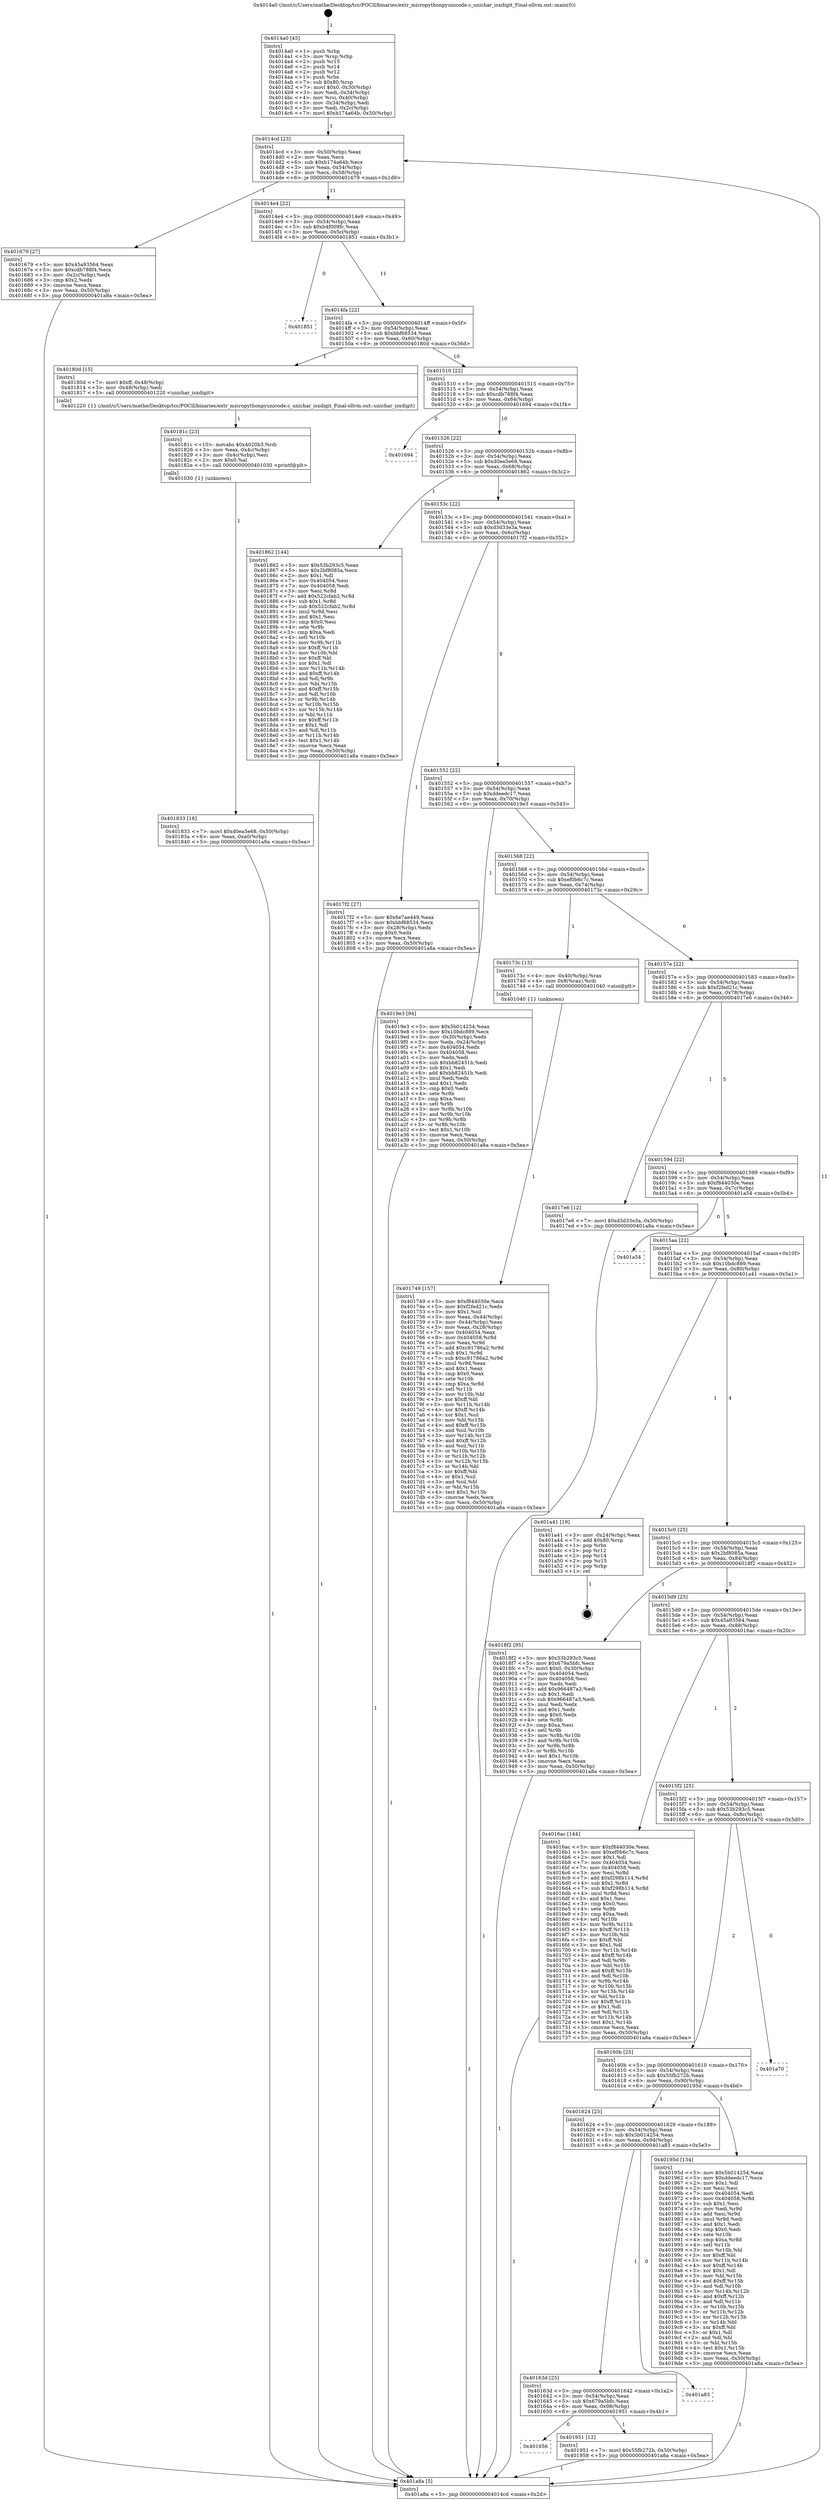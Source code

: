 digraph "0x4014a0" {
  label = "0x4014a0 (/mnt/c/Users/mathe/Desktop/tcc/POCII/binaries/extr_micropythonpyunicode.c_unichar_isxdigit_Final-ollvm.out::main(0))"
  labelloc = "t"
  node[shape=record]

  Entry [label="",width=0.3,height=0.3,shape=circle,fillcolor=black,style=filled]
  "0x4014cd" [label="{
     0x4014cd [23]\l
     | [instrs]\l
     &nbsp;&nbsp;0x4014cd \<+3\>: mov -0x50(%rbp),%eax\l
     &nbsp;&nbsp;0x4014d0 \<+2\>: mov %eax,%ecx\l
     &nbsp;&nbsp;0x4014d2 \<+6\>: sub $0xb174a64b,%ecx\l
     &nbsp;&nbsp;0x4014d8 \<+3\>: mov %eax,-0x54(%rbp)\l
     &nbsp;&nbsp;0x4014db \<+3\>: mov %ecx,-0x58(%rbp)\l
     &nbsp;&nbsp;0x4014de \<+6\>: je 0000000000401679 \<main+0x1d9\>\l
  }"]
  "0x401679" [label="{
     0x401679 [27]\l
     | [instrs]\l
     &nbsp;&nbsp;0x401679 \<+5\>: mov $0x45a93564,%eax\l
     &nbsp;&nbsp;0x40167e \<+5\>: mov $0xcdb788f4,%ecx\l
     &nbsp;&nbsp;0x401683 \<+3\>: mov -0x2c(%rbp),%edx\l
     &nbsp;&nbsp;0x401686 \<+3\>: cmp $0x2,%edx\l
     &nbsp;&nbsp;0x401689 \<+3\>: cmovne %ecx,%eax\l
     &nbsp;&nbsp;0x40168c \<+3\>: mov %eax,-0x50(%rbp)\l
     &nbsp;&nbsp;0x40168f \<+5\>: jmp 0000000000401a8a \<main+0x5ea\>\l
  }"]
  "0x4014e4" [label="{
     0x4014e4 [22]\l
     | [instrs]\l
     &nbsp;&nbsp;0x4014e4 \<+5\>: jmp 00000000004014e9 \<main+0x49\>\l
     &nbsp;&nbsp;0x4014e9 \<+3\>: mov -0x54(%rbp),%eax\l
     &nbsp;&nbsp;0x4014ec \<+5\>: sub $0xb4f009fc,%eax\l
     &nbsp;&nbsp;0x4014f1 \<+3\>: mov %eax,-0x5c(%rbp)\l
     &nbsp;&nbsp;0x4014f4 \<+6\>: je 0000000000401851 \<main+0x3b1\>\l
  }"]
  "0x401a8a" [label="{
     0x401a8a [5]\l
     | [instrs]\l
     &nbsp;&nbsp;0x401a8a \<+5\>: jmp 00000000004014cd \<main+0x2d\>\l
  }"]
  "0x4014a0" [label="{
     0x4014a0 [45]\l
     | [instrs]\l
     &nbsp;&nbsp;0x4014a0 \<+1\>: push %rbp\l
     &nbsp;&nbsp;0x4014a1 \<+3\>: mov %rsp,%rbp\l
     &nbsp;&nbsp;0x4014a4 \<+2\>: push %r15\l
     &nbsp;&nbsp;0x4014a6 \<+2\>: push %r14\l
     &nbsp;&nbsp;0x4014a8 \<+2\>: push %r12\l
     &nbsp;&nbsp;0x4014aa \<+1\>: push %rbx\l
     &nbsp;&nbsp;0x4014ab \<+7\>: sub $0x80,%rsp\l
     &nbsp;&nbsp;0x4014b2 \<+7\>: movl $0x0,-0x30(%rbp)\l
     &nbsp;&nbsp;0x4014b9 \<+3\>: mov %edi,-0x34(%rbp)\l
     &nbsp;&nbsp;0x4014bc \<+4\>: mov %rsi,-0x40(%rbp)\l
     &nbsp;&nbsp;0x4014c0 \<+3\>: mov -0x34(%rbp),%edi\l
     &nbsp;&nbsp;0x4014c3 \<+3\>: mov %edi,-0x2c(%rbp)\l
     &nbsp;&nbsp;0x4014c6 \<+7\>: movl $0xb174a64b,-0x50(%rbp)\l
  }"]
  Exit [label="",width=0.3,height=0.3,shape=circle,fillcolor=black,style=filled,peripheries=2]
  "0x401851" [label="{
     0x401851\l
  }", style=dashed]
  "0x4014fa" [label="{
     0x4014fa [22]\l
     | [instrs]\l
     &nbsp;&nbsp;0x4014fa \<+5\>: jmp 00000000004014ff \<main+0x5f\>\l
     &nbsp;&nbsp;0x4014ff \<+3\>: mov -0x54(%rbp),%eax\l
     &nbsp;&nbsp;0x401502 \<+5\>: sub $0xbbf68534,%eax\l
     &nbsp;&nbsp;0x401507 \<+3\>: mov %eax,-0x60(%rbp)\l
     &nbsp;&nbsp;0x40150a \<+6\>: je 000000000040180d \<main+0x36d\>\l
  }"]
  "0x401656" [label="{
     0x401656\l
  }", style=dashed]
  "0x40180d" [label="{
     0x40180d [15]\l
     | [instrs]\l
     &nbsp;&nbsp;0x40180d \<+7\>: movl $0xff,-0x48(%rbp)\l
     &nbsp;&nbsp;0x401814 \<+3\>: mov -0x48(%rbp),%edi\l
     &nbsp;&nbsp;0x401817 \<+5\>: call 0000000000401220 \<unichar_isxdigit\>\l
     | [calls]\l
     &nbsp;&nbsp;0x401220 \{1\} (/mnt/c/Users/mathe/Desktop/tcc/POCII/binaries/extr_micropythonpyunicode.c_unichar_isxdigit_Final-ollvm.out::unichar_isxdigit)\l
  }"]
  "0x401510" [label="{
     0x401510 [22]\l
     | [instrs]\l
     &nbsp;&nbsp;0x401510 \<+5\>: jmp 0000000000401515 \<main+0x75\>\l
     &nbsp;&nbsp;0x401515 \<+3\>: mov -0x54(%rbp),%eax\l
     &nbsp;&nbsp;0x401518 \<+5\>: sub $0xcdb788f4,%eax\l
     &nbsp;&nbsp;0x40151d \<+3\>: mov %eax,-0x64(%rbp)\l
     &nbsp;&nbsp;0x401520 \<+6\>: je 0000000000401694 \<main+0x1f4\>\l
  }"]
  "0x401951" [label="{
     0x401951 [12]\l
     | [instrs]\l
     &nbsp;&nbsp;0x401951 \<+7\>: movl $0x55fb272b,-0x50(%rbp)\l
     &nbsp;&nbsp;0x401958 \<+5\>: jmp 0000000000401a8a \<main+0x5ea\>\l
  }"]
  "0x401694" [label="{
     0x401694\l
  }", style=dashed]
  "0x401526" [label="{
     0x401526 [22]\l
     | [instrs]\l
     &nbsp;&nbsp;0x401526 \<+5\>: jmp 000000000040152b \<main+0x8b\>\l
     &nbsp;&nbsp;0x40152b \<+3\>: mov -0x54(%rbp),%eax\l
     &nbsp;&nbsp;0x40152e \<+5\>: sub $0xd0ea5e68,%eax\l
     &nbsp;&nbsp;0x401533 \<+3\>: mov %eax,-0x68(%rbp)\l
     &nbsp;&nbsp;0x401536 \<+6\>: je 0000000000401862 \<main+0x3c2\>\l
  }"]
  "0x40163d" [label="{
     0x40163d [25]\l
     | [instrs]\l
     &nbsp;&nbsp;0x40163d \<+5\>: jmp 0000000000401642 \<main+0x1a2\>\l
     &nbsp;&nbsp;0x401642 \<+3\>: mov -0x54(%rbp),%eax\l
     &nbsp;&nbsp;0x401645 \<+5\>: sub $0x679a5bfc,%eax\l
     &nbsp;&nbsp;0x40164a \<+6\>: mov %eax,-0x98(%rbp)\l
     &nbsp;&nbsp;0x401650 \<+6\>: je 0000000000401951 \<main+0x4b1\>\l
  }"]
  "0x401862" [label="{
     0x401862 [144]\l
     | [instrs]\l
     &nbsp;&nbsp;0x401862 \<+5\>: mov $0x53b293c5,%eax\l
     &nbsp;&nbsp;0x401867 \<+5\>: mov $0x2bf8085a,%ecx\l
     &nbsp;&nbsp;0x40186c \<+2\>: mov $0x1,%dl\l
     &nbsp;&nbsp;0x40186e \<+7\>: mov 0x404054,%esi\l
     &nbsp;&nbsp;0x401875 \<+7\>: mov 0x404058,%edi\l
     &nbsp;&nbsp;0x40187c \<+3\>: mov %esi,%r8d\l
     &nbsp;&nbsp;0x40187f \<+7\>: add $0x522cfab2,%r8d\l
     &nbsp;&nbsp;0x401886 \<+4\>: sub $0x1,%r8d\l
     &nbsp;&nbsp;0x40188a \<+7\>: sub $0x522cfab2,%r8d\l
     &nbsp;&nbsp;0x401891 \<+4\>: imul %r8d,%esi\l
     &nbsp;&nbsp;0x401895 \<+3\>: and $0x1,%esi\l
     &nbsp;&nbsp;0x401898 \<+3\>: cmp $0x0,%esi\l
     &nbsp;&nbsp;0x40189b \<+4\>: sete %r9b\l
     &nbsp;&nbsp;0x40189f \<+3\>: cmp $0xa,%edi\l
     &nbsp;&nbsp;0x4018a2 \<+4\>: setl %r10b\l
     &nbsp;&nbsp;0x4018a6 \<+3\>: mov %r9b,%r11b\l
     &nbsp;&nbsp;0x4018a9 \<+4\>: xor $0xff,%r11b\l
     &nbsp;&nbsp;0x4018ad \<+3\>: mov %r10b,%bl\l
     &nbsp;&nbsp;0x4018b0 \<+3\>: xor $0xff,%bl\l
     &nbsp;&nbsp;0x4018b3 \<+3\>: xor $0x1,%dl\l
     &nbsp;&nbsp;0x4018b6 \<+3\>: mov %r11b,%r14b\l
     &nbsp;&nbsp;0x4018b9 \<+4\>: and $0xff,%r14b\l
     &nbsp;&nbsp;0x4018bd \<+3\>: and %dl,%r9b\l
     &nbsp;&nbsp;0x4018c0 \<+3\>: mov %bl,%r15b\l
     &nbsp;&nbsp;0x4018c3 \<+4\>: and $0xff,%r15b\l
     &nbsp;&nbsp;0x4018c7 \<+3\>: and %dl,%r10b\l
     &nbsp;&nbsp;0x4018ca \<+3\>: or %r9b,%r14b\l
     &nbsp;&nbsp;0x4018cd \<+3\>: or %r10b,%r15b\l
     &nbsp;&nbsp;0x4018d0 \<+3\>: xor %r15b,%r14b\l
     &nbsp;&nbsp;0x4018d3 \<+3\>: or %bl,%r11b\l
     &nbsp;&nbsp;0x4018d6 \<+4\>: xor $0xff,%r11b\l
     &nbsp;&nbsp;0x4018da \<+3\>: or $0x1,%dl\l
     &nbsp;&nbsp;0x4018dd \<+3\>: and %dl,%r11b\l
     &nbsp;&nbsp;0x4018e0 \<+3\>: or %r11b,%r14b\l
     &nbsp;&nbsp;0x4018e3 \<+4\>: test $0x1,%r14b\l
     &nbsp;&nbsp;0x4018e7 \<+3\>: cmovne %ecx,%eax\l
     &nbsp;&nbsp;0x4018ea \<+3\>: mov %eax,-0x50(%rbp)\l
     &nbsp;&nbsp;0x4018ed \<+5\>: jmp 0000000000401a8a \<main+0x5ea\>\l
  }"]
  "0x40153c" [label="{
     0x40153c [22]\l
     | [instrs]\l
     &nbsp;&nbsp;0x40153c \<+5\>: jmp 0000000000401541 \<main+0xa1\>\l
     &nbsp;&nbsp;0x401541 \<+3\>: mov -0x54(%rbp),%eax\l
     &nbsp;&nbsp;0x401544 \<+5\>: sub $0xd3d33e3a,%eax\l
     &nbsp;&nbsp;0x401549 \<+3\>: mov %eax,-0x6c(%rbp)\l
     &nbsp;&nbsp;0x40154c \<+6\>: je 00000000004017f2 \<main+0x352\>\l
  }"]
  "0x401a83" [label="{
     0x401a83\l
  }", style=dashed]
  "0x4017f2" [label="{
     0x4017f2 [27]\l
     | [instrs]\l
     &nbsp;&nbsp;0x4017f2 \<+5\>: mov $0x6e7ae449,%eax\l
     &nbsp;&nbsp;0x4017f7 \<+5\>: mov $0xbbf68534,%ecx\l
     &nbsp;&nbsp;0x4017fc \<+3\>: mov -0x28(%rbp),%edx\l
     &nbsp;&nbsp;0x4017ff \<+3\>: cmp $0x0,%edx\l
     &nbsp;&nbsp;0x401802 \<+3\>: cmove %ecx,%eax\l
     &nbsp;&nbsp;0x401805 \<+3\>: mov %eax,-0x50(%rbp)\l
     &nbsp;&nbsp;0x401808 \<+5\>: jmp 0000000000401a8a \<main+0x5ea\>\l
  }"]
  "0x401552" [label="{
     0x401552 [22]\l
     | [instrs]\l
     &nbsp;&nbsp;0x401552 \<+5\>: jmp 0000000000401557 \<main+0xb7\>\l
     &nbsp;&nbsp;0x401557 \<+3\>: mov -0x54(%rbp),%eax\l
     &nbsp;&nbsp;0x40155a \<+5\>: sub $0xddeedc17,%eax\l
     &nbsp;&nbsp;0x40155f \<+3\>: mov %eax,-0x70(%rbp)\l
     &nbsp;&nbsp;0x401562 \<+6\>: je 00000000004019e3 \<main+0x543\>\l
  }"]
  "0x401624" [label="{
     0x401624 [25]\l
     | [instrs]\l
     &nbsp;&nbsp;0x401624 \<+5\>: jmp 0000000000401629 \<main+0x189\>\l
     &nbsp;&nbsp;0x401629 \<+3\>: mov -0x54(%rbp),%eax\l
     &nbsp;&nbsp;0x40162c \<+5\>: sub $0x5b014254,%eax\l
     &nbsp;&nbsp;0x401631 \<+6\>: mov %eax,-0x94(%rbp)\l
     &nbsp;&nbsp;0x401637 \<+6\>: je 0000000000401a83 \<main+0x5e3\>\l
  }"]
  "0x4019e3" [label="{
     0x4019e3 [94]\l
     | [instrs]\l
     &nbsp;&nbsp;0x4019e3 \<+5\>: mov $0x5b014254,%eax\l
     &nbsp;&nbsp;0x4019e8 \<+5\>: mov $0x10bdc889,%ecx\l
     &nbsp;&nbsp;0x4019ed \<+3\>: mov -0x30(%rbp),%edx\l
     &nbsp;&nbsp;0x4019f0 \<+3\>: mov %edx,-0x24(%rbp)\l
     &nbsp;&nbsp;0x4019f3 \<+7\>: mov 0x404054,%edx\l
     &nbsp;&nbsp;0x4019fa \<+7\>: mov 0x404058,%esi\l
     &nbsp;&nbsp;0x401a01 \<+2\>: mov %edx,%edi\l
     &nbsp;&nbsp;0x401a03 \<+6\>: sub $0xbb82451b,%edi\l
     &nbsp;&nbsp;0x401a09 \<+3\>: sub $0x1,%edi\l
     &nbsp;&nbsp;0x401a0c \<+6\>: add $0xbb82451b,%edi\l
     &nbsp;&nbsp;0x401a12 \<+3\>: imul %edi,%edx\l
     &nbsp;&nbsp;0x401a15 \<+3\>: and $0x1,%edx\l
     &nbsp;&nbsp;0x401a18 \<+3\>: cmp $0x0,%edx\l
     &nbsp;&nbsp;0x401a1b \<+4\>: sete %r8b\l
     &nbsp;&nbsp;0x401a1f \<+3\>: cmp $0xa,%esi\l
     &nbsp;&nbsp;0x401a22 \<+4\>: setl %r9b\l
     &nbsp;&nbsp;0x401a26 \<+3\>: mov %r8b,%r10b\l
     &nbsp;&nbsp;0x401a29 \<+3\>: and %r9b,%r10b\l
     &nbsp;&nbsp;0x401a2c \<+3\>: xor %r9b,%r8b\l
     &nbsp;&nbsp;0x401a2f \<+3\>: or %r8b,%r10b\l
     &nbsp;&nbsp;0x401a32 \<+4\>: test $0x1,%r10b\l
     &nbsp;&nbsp;0x401a36 \<+3\>: cmovne %ecx,%eax\l
     &nbsp;&nbsp;0x401a39 \<+3\>: mov %eax,-0x50(%rbp)\l
     &nbsp;&nbsp;0x401a3c \<+5\>: jmp 0000000000401a8a \<main+0x5ea\>\l
  }"]
  "0x401568" [label="{
     0x401568 [22]\l
     | [instrs]\l
     &nbsp;&nbsp;0x401568 \<+5\>: jmp 000000000040156d \<main+0xcd\>\l
     &nbsp;&nbsp;0x40156d \<+3\>: mov -0x54(%rbp),%eax\l
     &nbsp;&nbsp;0x401570 \<+5\>: sub $0xef0b6c7c,%eax\l
     &nbsp;&nbsp;0x401575 \<+3\>: mov %eax,-0x74(%rbp)\l
     &nbsp;&nbsp;0x401578 \<+6\>: je 000000000040173c \<main+0x29c\>\l
  }"]
  "0x40195d" [label="{
     0x40195d [134]\l
     | [instrs]\l
     &nbsp;&nbsp;0x40195d \<+5\>: mov $0x5b014254,%eax\l
     &nbsp;&nbsp;0x401962 \<+5\>: mov $0xddeedc17,%ecx\l
     &nbsp;&nbsp;0x401967 \<+2\>: mov $0x1,%dl\l
     &nbsp;&nbsp;0x401969 \<+2\>: xor %esi,%esi\l
     &nbsp;&nbsp;0x40196b \<+7\>: mov 0x404054,%edi\l
     &nbsp;&nbsp;0x401972 \<+8\>: mov 0x404058,%r8d\l
     &nbsp;&nbsp;0x40197a \<+3\>: sub $0x1,%esi\l
     &nbsp;&nbsp;0x40197d \<+3\>: mov %edi,%r9d\l
     &nbsp;&nbsp;0x401980 \<+3\>: add %esi,%r9d\l
     &nbsp;&nbsp;0x401983 \<+4\>: imul %r9d,%edi\l
     &nbsp;&nbsp;0x401987 \<+3\>: and $0x1,%edi\l
     &nbsp;&nbsp;0x40198a \<+3\>: cmp $0x0,%edi\l
     &nbsp;&nbsp;0x40198d \<+4\>: sete %r10b\l
     &nbsp;&nbsp;0x401991 \<+4\>: cmp $0xa,%r8d\l
     &nbsp;&nbsp;0x401995 \<+4\>: setl %r11b\l
     &nbsp;&nbsp;0x401999 \<+3\>: mov %r10b,%bl\l
     &nbsp;&nbsp;0x40199c \<+3\>: xor $0xff,%bl\l
     &nbsp;&nbsp;0x40199f \<+3\>: mov %r11b,%r14b\l
     &nbsp;&nbsp;0x4019a2 \<+4\>: xor $0xff,%r14b\l
     &nbsp;&nbsp;0x4019a6 \<+3\>: xor $0x1,%dl\l
     &nbsp;&nbsp;0x4019a9 \<+3\>: mov %bl,%r15b\l
     &nbsp;&nbsp;0x4019ac \<+4\>: and $0xff,%r15b\l
     &nbsp;&nbsp;0x4019b0 \<+3\>: and %dl,%r10b\l
     &nbsp;&nbsp;0x4019b3 \<+3\>: mov %r14b,%r12b\l
     &nbsp;&nbsp;0x4019b6 \<+4\>: and $0xff,%r12b\l
     &nbsp;&nbsp;0x4019ba \<+3\>: and %dl,%r11b\l
     &nbsp;&nbsp;0x4019bd \<+3\>: or %r10b,%r15b\l
     &nbsp;&nbsp;0x4019c0 \<+3\>: or %r11b,%r12b\l
     &nbsp;&nbsp;0x4019c3 \<+3\>: xor %r12b,%r15b\l
     &nbsp;&nbsp;0x4019c6 \<+3\>: or %r14b,%bl\l
     &nbsp;&nbsp;0x4019c9 \<+3\>: xor $0xff,%bl\l
     &nbsp;&nbsp;0x4019cc \<+3\>: or $0x1,%dl\l
     &nbsp;&nbsp;0x4019cf \<+2\>: and %dl,%bl\l
     &nbsp;&nbsp;0x4019d1 \<+3\>: or %bl,%r15b\l
     &nbsp;&nbsp;0x4019d4 \<+4\>: test $0x1,%r15b\l
     &nbsp;&nbsp;0x4019d8 \<+3\>: cmovne %ecx,%eax\l
     &nbsp;&nbsp;0x4019db \<+3\>: mov %eax,-0x50(%rbp)\l
     &nbsp;&nbsp;0x4019de \<+5\>: jmp 0000000000401a8a \<main+0x5ea\>\l
  }"]
  "0x40173c" [label="{
     0x40173c [13]\l
     | [instrs]\l
     &nbsp;&nbsp;0x40173c \<+4\>: mov -0x40(%rbp),%rax\l
     &nbsp;&nbsp;0x401740 \<+4\>: mov 0x8(%rax),%rdi\l
     &nbsp;&nbsp;0x401744 \<+5\>: call 0000000000401040 \<atoi@plt\>\l
     | [calls]\l
     &nbsp;&nbsp;0x401040 \{1\} (unknown)\l
  }"]
  "0x40157e" [label="{
     0x40157e [22]\l
     | [instrs]\l
     &nbsp;&nbsp;0x40157e \<+5\>: jmp 0000000000401583 \<main+0xe3\>\l
     &nbsp;&nbsp;0x401583 \<+3\>: mov -0x54(%rbp),%eax\l
     &nbsp;&nbsp;0x401586 \<+5\>: sub $0xf2fed21c,%eax\l
     &nbsp;&nbsp;0x40158b \<+3\>: mov %eax,-0x78(%rbp)\l
     &nbsp;&nbsp;0x40158e \<+6\>: je 00000000004017e6 \<main+0x346\>\l
  }"]
  "0x40160b" [label="{
     0x40160b [25]\l
     | [instrs]\l
     &nbsp;&nbsp;0x40160b \<+5\>: jmp 0000000000401610 \<main+0x170\>\l
     &nbsp;&nbsp;0x401610 \<+3\>: mov -0x54(%rbp),%eax\l
     &nbsp;&nbsp;0x401613 \<+5\>: sub $0x55fb272b,%eax\l
     &nbsp;&nbsp;0x401618 \<+6\>: mov %eax,-0x90(%rbp)\l
     &nbsp;&nbsp;0x40161e \<+6\>: je 000000000040195d \<main+0x4bd\>\l
  }"]
  "0x4017e6" [label="{
     0x4017e6 [12]\l
     | [instrs]\l
     &nbsp;&nbsp;0x4017e6 \<+7\>: movl $0xd3d33e3a,-0x50(%rbp)\l
     &nbsp;&nbsp;0x4017ed \<+5\>: jmp 0000000000401a8a \<main+0x5ea\>\l
  }"]
  "0x401594" [label="{
     0x401594 [22]\l
     | [instrs]\l
     &nbsp;&nbsp;0x401594 \<+5\>: jmp 0000000000401599 \<main+0xf9\>\l
     &nbsp;&nbsp;0x401599 \<+3\>: mov -0x54(%rbp),%eax\l
     &nbsp;&nbsp;0x40159c \<+5\>: sub $0xf844030e,%eax\l
     &nbsp;&nbsp;0x4015a1 \<+3\>: mov %eax,-0x7c(%rbp)\l
     &nbsp;&nbsp;0x4015a4 \<+6\>: je 0000000000401a54 \<main+0x5b4\>\l
  }"]
  "0x401a70" [label="{
     0x401a70\l
  }", style=dashed]
  "0x401a54" [label="{
     0x401a54\l
  }", style=dashed]
  "0x4015aa" [label="{
     0x4015aa [22]\l
     | [instrs]\l
     &nbsp;&nbsp;0x4015aa \<+5\>: jmp 00000000004015af \<main+0x10f\>\l
     &nbsp;&nbsp;0x4015af \<+3\>: mov -0x54(%rbp),%eax\l
     &nbsp;&nbsp;0x4015b2 \<+5\>: sub $0x10bdc889,%eax\l
     &nbsp;&nbsp;0x4015b7 \<+3\>: mov %eax,-0x80(%rbp)\l
     &nbsp;&nbsp;0x4015ba \<+6\>: je 0000000000401a41 \<main+0x5a1\>\l
  }"]
  "0x401833" [label="{
     0x401833 [18]\l
     | [instrs]\l
     &nbsp;&nbsp;0x401833 \<+7\>: movl $0xd0ea5e68,-0x50(%rbp)\l
     &nbsp;&nbsp;0x40183a \<+6\>: mov %eax,-0xa0(%rbp)\l
     &nbsp;&nbsp;0x401840 \<+5\>: jmp 0000000000401a8a \<main+0x5ea\>\l
  }"]
  "0x401a41" [label="{
     0x401a41 [19]\l
     | [instrs]\l
     &nbsp;&nbsp;0x401a41 \<+3\>: mov -0x24(%rbp),%eax\l
     &nbsp;&nbsp;0x401a44 \<+7\>: add $0x80,%rsp\l
     &nbsp;&nbsp;0x401a4b \<+1\>: pop %rbx\l
     &nbsp;&nbsp;0x401a4c \<+2\>: pop %r12\l
     &nbsp;&nbsp;0x401a4e \<+2\>: pop %r14\l
     &nbsp;&nbsp;0x401a50 \<+2\>: pop %r15\l
     &nbsp;&nbsp;0x401a52 \<+1\>: pop %rbp\l
     &nbsp;&nbsp;0x401a53 \<+1\>: ret\l
  }"]
  "0x4015c0" [label="{
     0x4015c0 [25]\l
     | [instrs]\l
     &nbsp;&nbsp;0x4015c0 \<+5\>: jmp 00000000004015c5 \<main+0x125\>\l
     &nbsp;&nbsp;0x4015c5 \<+3\>: mov -0x54(%rbp),%eax\l
     &nbsp;&nbsp;0x4015c8 \<+5\>: sub $0x2bf8085a,%eax\l
     &nbsp;&nbsp;0x4015cd \<+6\>: mov %eax,-0x84(%rbp)\l
     &nbsp;&nbsp;0x4015d3 \<+6\>: je 00000000004018f2 \<main+0x452\>\l
  }"]
  "0x40181c" [label="{
     0x40181c [23]\l
     | [instrs]\l
     &nbsp;&nbsp;0x40181c \<+10\>: movabs $0x4020b3,%rdi\l
     &nbsp;&nbsp;0x401826 \<+3\>: mov %eax,-0x4c(%rbp)\l
     &nbsp;&nbsp;0x401829 \<+3\>: mov -0x4c(%rbp),%esi\l
     &nbsp;&nbsp;0x40182c \<+2\>: mov $0x0,%al\l
     &nbsp;&nbsp;0x40182e \<+5\>: call 0000000000401030 \<printf@plt\>\l
     | [calls]\l
     &nbsp;&nbsp;0x401030 \{1\} (unknown)\l
  }"]
  "0x4018f2" [label="{
     0x4018f2 [95]\l
     | [instrs]\l
     &nbsp;&nbsp;0x4018f2 \<+5\>: mov $0x53b293c5,%eax\l
     &nbsp;&nbsp;0x4018f7 \<+5\>: mov $0x679a5bfc,%ecx\l
     &nbsp;&nbsp;0x4018fc \<+7\>: movl $0x0,-0x30(%rbp)\l
     &nbsp;&nbsp;0x401903 \<+7\>: mov 0x404054,%edx\l
     &nbsp;&nbsp;0x40190a \<+7\>: mov 0x404058,%esi\l
     &nbsp;&nbsp;0x401911 \<+2\>: mov %edx,%edi\l
     &nbsp;&nbsp;0x401913 \<+6\>: add $0x966487a3,%edi\l
     &nbsp;&nbsp;0x401919 \<+3\>: sub $0x1,%edi\l
     &nbsp;&nbsp;0x40191c \<+6\>: sub $0x966487a3,%edi\l
     &nbsp;&nbsp;0x401922 \<+3\>: imul %edi,%edx\l
     &nbsp;&nbsp;0x401925 \<+3\>: and $0x1,%edx\l
     &nbsp;&nbsp;0x401928 \<+3\>: cmp $0x0,%edx\l
     &nbsp;&nbsp;0x40192b \<+4\>: sete %r8b\l
     &nbsp;&nbsp;0x40192f \<+3\>: cmp $0xa,%esi\l
     &nbsp;&nbsp;0x401932 \<+4\>: setl %r9b\l
     &nbsp;&nbsp;0x401936 \<+3\>: mov %r8b,%r10b\l
     &nbsp;&nbsp;0x401939 \<+3\>: and %r9b,%r10b\l
     &nbsp;&nbsp;0x40193c \<+3\>: xor %r9b,%r8b\l
     &nbsp;&nbsp;0x40193f \<+3\>: or %r8b,%r10b\l
     &nbsp;&nbsp;0x401942 \<+4\>: test $0x1,%r10b\l
     &nbsp;&nbsp;0x401946 \<+3\>: cmovne %ecx,%eax\l
     &nbsp;&nbsp;0x401949 \<+3\>: mov %eax,-0x50(%rbp)\l
     &nbsp;&nbsp;0x40194c \<+5\>: jmp 0000000000401a8a \<main+0x5ea\>\l
  }"]
  "0x4015d9" [label="{
     0x4015d9 [25]\l
     | [instrs]\l
     &nbsp;&nbsp;0x4015d9 \<+5\>: jmp 00000000004015de \<main+0x13e\>\l
     &nbsp;&nbsp;0x4015de \<+3\>: mov -0x54(%rbp),%eax\l
     &nbsp;&nbsp;0x4015e1 \<+5\>: sub $0x45a93564,%eax\l
     &nbsp;&nbsp;0x4015e6 \<+6\>: mov %eax,-0x88(%rbp)\l
     &nbsp;&nbsp;0x4015ec \<+6\>: je 00000000004016ac \<main+0x20c\>\l
  }"]
  "0x401749" [label="{
     0x401749 [157]\l
     | [instrs]\l
     &nbsp;&nbsp;0x401749 \<+5\>: mov $0xf844030e,%ecx\l
     &nbsp;&nbsp;0x40174e \<+5\>: mov $0xf2fed21c,%edx\l
     &nbsp;&nbsp;0x401753 \<+3\>: mov $0x1,%sil\l
     &nbsp;&nbsp;0x401756 \<+3\>: mov %eax,-0x44(%rbp)\l
     &nbsp;&nbsp;0x401759 \<+3\>: mov -0x44(%rbp),%eax\l
     &nbsp;&nbsp;0x40175c \<+3\>: mov %eax,-0x28(%rbp)\l
     &nbsp;&nbsp;0x40175f \<+7\>: mov 0x404054,%eax\l
     &nbsp;&nbsp;0x401766 \<+8\>: mov 0x404058,%r8d\l
     &nbsp;&nbsp;0x40176e \<+3\>: mov %eax,%r9d\l
     &nbsp;&nbsp;0x401771 \<+7\>: add $0xc91786a2,%r9d\l
     &nbsp;&nbsp;0x401778 \<+4\>: sub $0x1,%r9d\l
     &nbsp;&nbsp;0x40177c \<+7\>: sub $0xc91786a2,%r9d\l
     &nbsp;&nbsp;0x401783 \<+4\>: imul %r9d,%eax\l
     &nbsp;&nbsp;0x401787 \<+3\>: and $0x1,%eax\l
     &nbsp;&nbsp;0x40178a \<+3\>: cmp $0x0,%eax\l
     &nbsp;&nbsp;0x40178d \<+4\>: sete %r10b\l
     &nbsp;&nbsp;0x401791 \<+4\>: cmp $0xa,%r8d\l
     &nbsp;&nbsp;0x401795 \<+4\>: setl %r11b\l
     &nbsp;&nbsp;0x401799 \<+3\>: mov %r10b,%bl\l
     &nbsp;&nbsp;0x40179c \<+3\>: xor $0xff,%bl\l
     &nbsp;&nbsp;0x40179f \<+3\>: mov %r11b,%r14b\l
     &nbsp;&nbsp;0x4017a2 \<+4\>: xor $0xff,%r14b\l
     &nbsp;&nbsp;0x4017a6 \<+4\>: xor $0x1,%sil\l
     &nbsp;&nbsp;0x4017aa \<+3\>: mov %bl,%r15b\l
     &nbsp;&nbsp;0x4017ad \<+4\>: and $0xff,%r15b\l
     &nbsp;&nbsp;0x4017b1 \<+3\>: and %sil,%r10b\l
     &nbsp;&nbsp;0x4017b4 \<+3\>: mov %r14b,%r12b\l
     &nbsp;&nbsp;0x4017b7 \<+4\>: and $0xff,%r12b\l
     &nbsp;&nbsp;0x4017bb \<+3\>: and %sil,%r11b\l
     &nbsp;&nbsp;0x4017be \<+3\>: or %r10b,%r15b\l
     &nbsp;&nbsp;0x4017c1 \<+3\>: or %r11b,%r12b\l
     &nbsp;&nbsp;0x4017c4 \<+3\>: xor %r12b,%r15b\l
     &nbsp;&nbsp;0x4017c7 \<+3\>: or %r14b,%bl\l
     &nbsp;&nbsp;0x4017ca \<+3\>: xor $0xff,%bl\l
     &nbsp;&nbsp;0x4017cd \<+4\>: or $0x1,%sil\l
     &nbsp;&nbsp;0x4017d1 \<+3\>: and %sil,%bl\l
     &nbsp;&nbsp;0x4017d4 \<+3\>: or %bl,%r15b\l
     &nbsp;&nbsp;0x4017d7 \<+4\>: test $0x1,%r15b\l
     &nbsp;&nbsp;0x4017db \<+3\>: cmovne %edx,%ecx\l
     &nbsp;&nbsp;0x4017de \<+3\>: mov %ecx,-0x50(%rbp)\l
     &nbsp;&nbsp;0x4017e1 \<+5\>: jmp 0000000000401a8a \<main+0x5ea\>\l
  }"]
  "0x4016ac" [label="{
     0x4016ac [144]\l
     | [instrs]\l
     &nbsp;&nbsp;0x4016ac \<+5\>: mov $0xf844030e,%eax\l
     &nbsp;&nbsp;0x4016b1 \<+5\>: mov $0xef0b6c7c,%ecx\l
     &nbsp;&nbsp;0x4016b6 \<+2\>: mov $0x1,%dl\l
     &nbsp;&nbsp;0x4016b8 \<+7\>: mov 0x404054,%esi\l
     &nbsp;&nbsp;0x4016bf \<+7\>: mov 0x404058,%edi\l
     &nbsp;&nbsp;0x4016c6 \<+3\>: mov %esi,%r8d\l
     &nbsp;&nbsp;0x4016c9 \<+7\>: add $0xf298b114,%r8d\l
     &nbsp;&nbsp;0x4016d0 \<+4\>: sub $0x1,%r8d\l
     &nbsp;&nbsp;0x4016d4 \<+7\>: sub $0xf298b114,%r8d\l
     &nbsp;&nbsp;0x4016db \<+4\>: imul %r8d,%esi\l
     &nbsp;&nbsp;0x4016df \<+3\>: and $0x1,%esi\l
     &nbsp;&nbsp;0x4016e2 \<+3\>: cmp $0x0,%esi\l
     &nbsp;&nbsp;0x4016e5 \<+4\>: sete %r9b\l
     &nbsp;&nbsp;0x4016e9 \<+3\>: cmp $0xa,%edi\l
     &nbsp;&nbsp;0x4016ec \<+4\>: setl %r10b\l
     &nbsp;&nbsp;0x4016f0 \<+3\>: mov %r9b,%r11b\l
     &nbsp;&nbsp;0x4016f3 \<+4\>: xor $0xff,%r11b\l
     &nbsp;&nbsp;0x4016f7 \<+3\>: mov %r10b,%bl\l
     &nbsp;&nbsp;0x4016fa \<+3\>: xor $0xff,%bl\l
     &nbsp;&nbsp;0x4016fd \<+3\>: xor $0x1,%dl\l
     &nbsp;&nbsp;0x401700 \<+3\>: mov %r11b,%r14b\l
     &nbsp;&nbsp;0x401703 \<+4\>: and $0xff,%r14b\l
     &nbsp;&nbsp;0x401707 \<+3\>: and %dl,%r9b\l
     &nbsp;&nbsp;0x40170a \<+3\>: mov %bl,%r15b\l
     &nbsp;&nbsp;0x40170d \<+4\>: and $0xff,%r15b\l
     &nbsp;&nbsp;0x401711 \<+3\>: and %dl,%r10b\l
     &nbsp;&nbsp;0x401714 \<+3\>: or %r9b,%r14b\l
     &nbsp;&nbsp;0x401717 \<+3\>: or %r10b,%r15b\l
     &nbsp;&nbsp;0x40171a \<+3\>: xor %r15b,%r14b\l
     &nbsp;&nbsp;0x40171d \<+3\>: or %bl,%r11b\l
     &nbsp;&nbsp;0x401720 \<+4\>: xor $0xff,%r11b\l
     &nbsp;&nbsp;0x401724 \<+3\>: or $0x1,%dl\l
     &nbsp;&nbsp;0x401727 \<+3\>: and %dl,%r11b\l
     &nbsp;&nbsp;0x40172a \<+3\>: or %r11b,%r14b\l
     &nbsp;&nbsp;0x40172d \<+4\>: test $0x1,%r14b\l
     &nbsp;&nbsp;0x401731 \<+3\>: cmovne %ecx,%eax\l
     &nbsp;&nbsp;0x401734 \<+3\>: mov %eax,-0x50(%rbp)\l
     &nbsp;&nbsp;0x401737 \<+5\>: jmp 0000000000401a8a \<main+0x5ea\>\l
  }"]
  "0x4015f2" [label="{
     0x4015f2 [25]\l
     | [instrs]\l
     &nbsp;&nbsp;0x4015f2 \<+5\>: jmp 00000000004015f7 \<main+0x157\>\l
     &nbsp;&nbsp;0x4015f7 \<+3\>: mov -0x54(%rbp),%eax\l
     &nbsp;&nbsp;0x4015fa \<+5\>: sub $0x53b293c5,%eax\l
     &nbsp;&nbsp;0x4015ff \<+6\>: mov %eax,-0x8c(%rbp)\l
     &nbsp;&nbsp;0x401605 \<+6\>: je 0000000000401a70 \<main+0x5d0\>\l
  }"]
  Entry -> "0x4014a0" [label=" 1"]
  "0x4014cd" -> "0x401679" [label=" 1"]
  "0x4014cd" -> "0x4014e4" [label=" 11"]
  "0x401679" -> "0x401a8a" [label=" 1"]
  "0x4014a0" -> "0x4014cd" [label=" 1"]
  "0x401a8a" -> "0x4014cd" [label=" 11"]
  "0x401a41" -> Exit [label=" 1"]
  "0x4014e4" -> "0x401851" [label=" 0"]
  "0x4014e4" -> "0x4014fa" [label=" 11"]
  "0x4019e3" -> "0x401a8a" [label=" 1"]
  "0x4014fa" -> "0x40180d" [label=" 1"]
  "0x4014fa" -> "0x401510" [label=" 10"]
  "0x40195d" -> "0x401a8a" [label=" 1"]
  "0x401510" -> "0x401694" [label=" 0"]
  "0x401510" -> "0x401526" [label=" 10"]
  "0x401951" -> "0x401a8a" [label=" 1"]
  "0x401526" -> "0x401862" [label=" 1"]
  "0x401526" -> "0x40153c" [label=" 9"]
  "0x40163d" -> "0x401951" [label=" 1"]
  "0x40153c" -> "0x4017f2" [label=" 1"]
  "0x40153c" -> "0x401552" [label=" 8"]
  "0x40163d" -> "0x401656" [label=" 0"]
  "0x401552" -> "0x4019e3" [label=" 1"]
  "0x401552" -> "0x401568" [label=" 7"]
  "0x401624" -> "0x401a83" [label=" 0"]
  "0x401568" -> "0x40173c" [label=" 1"]
  "0x401568" -> "0x40157e" [label=" 6"]
  "0x401624" -> "0x40163d" [label=" 1"]
  "0x40157e" -> "0x4017e6" [label=" 1"]
  "0x40157e" -> "0x401594" [label=" 5"]
  "0x40160b" -> "0x40195d" [label=" 1"]
  "0x401594" -> "0x401a54" [label=" 0"]
  "0x401594" -> "0x4015aa" [label=" 5"]
  "0x40160b" -> "0x401624" [label=" 1"]
  "0x4015aa" -> "0x401a41" [label=" 1"]
  "0x4015aa" -> "0x4015c0" [label=" 4"]
  "0x4015f2" -> "0x401a70" [label=" 0"]
  "0x4015c0" -> "0x4018f2" [label=" 1"]
  "0x4015c0" -> "0x4015d9" [label=" 3"]
  "0x4015f2" -> "0x40160b" [label=" 2"]
  "0x4015d9" -> "0x4016ac" [label=" 1"]
  "0x4015d9" -> "0x4015f2" [label=" 2"]
  "0x4016ac" -> "0x401a8a" [label=" 1"]
  "0x40173c" -> "0x401749" [label=" 1"]
  "0x401749" -> "0x401a8a" [label=" 1"]
  "0x4017e6" -> "0x401a8a" [label=" 1"]
  "0x4017f2" -> "0x401a8a" [label=" 1"]
  "0x40180d" -> "0x40181c" [label=" 1"]
  "0x40181c" -> "0x401833" [label=" 1"]
  "0x401833" -> "0x401a8a" [label=" 1"]
  "0x401862" -> "0x401a8a" [label=" 1"]
  "0x4018f2" -> "0x401a8a" [label=" 1"]
}

